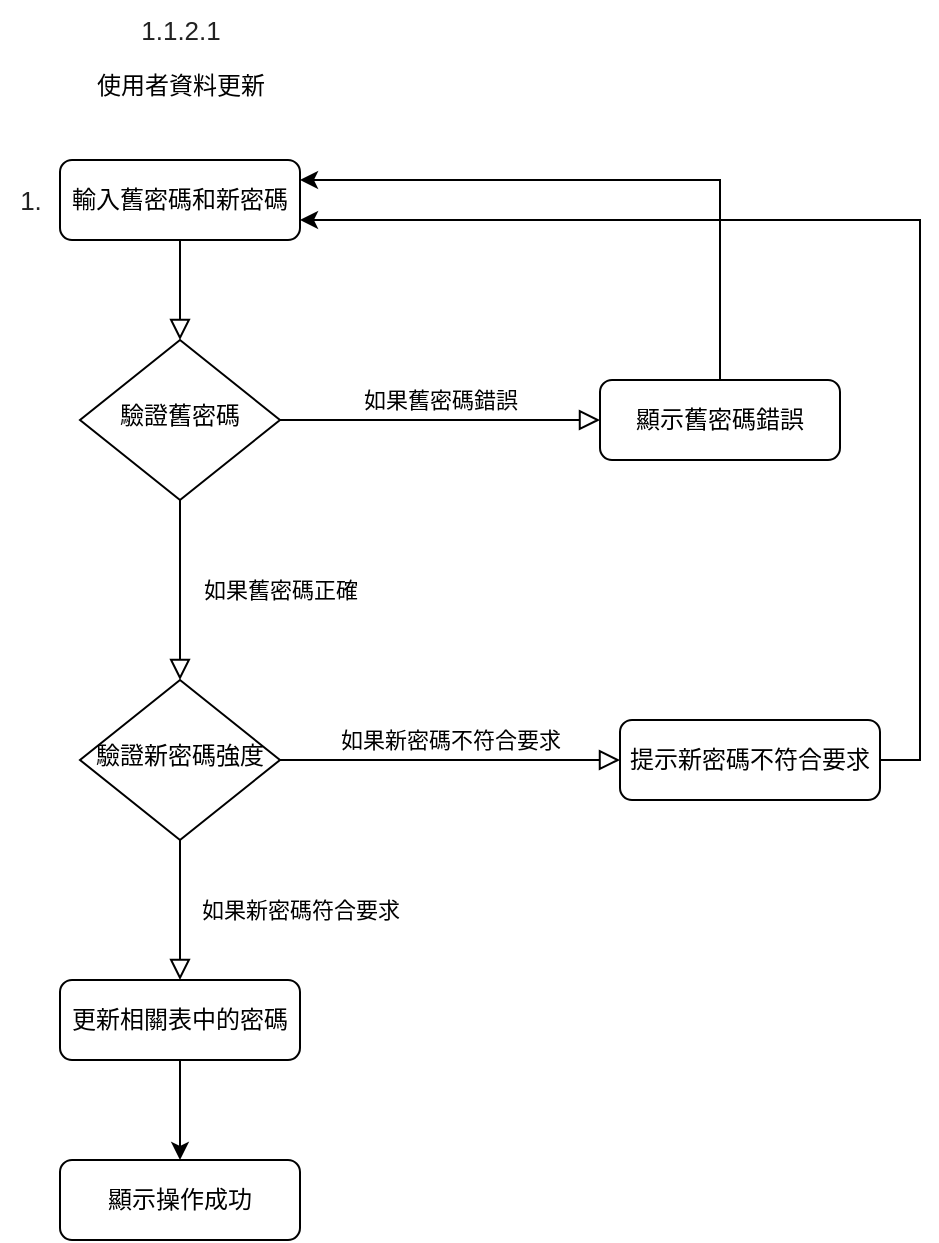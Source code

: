 <mxfile version="24.8.4">
  <diagram id="C5RBs43oDa-KdzZeNtuy" name="Page-1">
    <mxGraphModel dx="1050" dy="530" grid="1" gridSize="10" guides="1" tooltips="1" connect="1" arrows="1" fold="1" page="1" pageScale="1" pageWidth="827" pageHeight="1169" math="0" shadow="0">
      <root>
        <mxCell id="WIyWlLk6GJQsqaUBKTNV-0" />
        <mxCell id="WIyWlLk6GJQsqaUBKTNV-1" parent="WIyWlLk6GJQsqaUBKTNV-0" />
        <mxCell id="F9Ildbgf70X3Ld--jkcQ-0" value="" style="rounded=0;html=1;jettySize=auto;orthogonalLoop=1;fontSize=11;endArrow=block;endFill=0;endSize=8;strokeWidth=1;shadow=0;labelBackgroundColor=none;edgeStyle=orthogonalEdgeStyle;" parent="WIyWlLk6GJQsqaUBKTNV-1" source="F9Ildbgf70X3Ld--jkcQ-1" target="F9Ildbgf70X3Ld--jkcQ-4" edge="1">
          <mxGeometry relative="1" as="geometry" />
        </mxCell>
        <mxCell id="F9Ildbgf70X3Ld--jkcQ-1" value="輸入舊密碼和新密碼" style="rounded=1;whiteSpace=wrap;html=1;fontSize=12;glass=0;strokeWidth=1;shadow=0;" parent="WIyWlLk6GJQsqaUBKTNV-1" vertex="1">
          <mxGeometry x="160" y="80" width="120" height="40" as="geometry" />
        </mxCell>
        <mxCell id="F9Ildbgf70X3Ld--jkcQ-2" value="如果舊密碼正確" style="rounded=0;html=1;jettySize=auto;orthogonalLoop=1;fontSize=11;endArrow=block;endFill=0;endSize=8;strokeWidth=1;shadow=0;labelBackgroundColor=none;edgeStyle=orthogonalEdgeStyle;" parent="WIyWlLk6GJQsqaUBKTNV-1" source="F9Ildbgf70X3Ld--jkcQ-4" target="F9Ildbgf70X3Ld--jkcQ-9" edge="1">
          <mxGeometry y="50" relative="1" as="geometry">
            <mxPoint as="offset" />
          </mxGeometry>
        </mxCell>
        <mxCell id="F9Ildbgf70X3Ld--jkcQ-3" value="如果舊密碼錯誤" style="edgeStyle=orthogonalEdgeStyle;rounded=0;html=1;jettySize=auto;orthogonalLoop=1;fontSize=11;endArrow=block;endFill=0;endSize=8;strokeWidth=1;shadow=0;labelBackgroundColor=none;" parent="WIyWlLk6GJQsqaUBKTNV-1" source="F9Ildbgf70X3Ld--jkcQ-4" target="F9Ildbgf70X3Ld--jkcQ-6" edge="1">
          <mxGeometry y="10" relative="1" as="geometry">
            <mxPoint as="offset" />
          </mxGeometry>
        </mxCell>
        <mxCell id="F9Ildbgf70X3Ld--jkcQ-4" value="驗證舊密碼" style="rhombus;whiteSpace=wrap;html=1;shadow=0;fontFamily=Helvetica;fontSize=12;align=center;strokeWidth=1;spacing=6;spacingTop=-4;" parent="WIyWlLk6GJQsqaUBKTNV-1" vertex="1">
          <mxGeometry x="170" y="170" width="100" height="80" as="geometry" />
        </mxCell>
        <mxCell id="F9Ildbgf70X3Ld--jkcQ-5" style="edgeStyle=orthogonalEdgeStyle;rounded=0;orthogonalLoop=1;jettySize=auto;html=1;exitX=0.5;exitY=0;exitDx=0;exitDy=0;entryX=1;entryY=0.25;entryDx=0;entryDy=0;" parent="WIyWlLk6GJQsqaUBKTNV-1" source="F9Ildbgf70X3Ld--jkcQ-6" target="F9Ildbgf70X3Ld--jkcQ-1" edge="1">
          <mxGeometry relative="1" as="geometry" />
        </mxCell>
        <mxCell id="F9Ildbgf70X3Ld--jkcQ-6" value="顯示舊密碼錯誤" style="rounded=1;whiteSpace=wrap;html=1;fontSize=12;glass=0;strokeWidth=1;shadow=0;" parent="WIyWlLk6GJQsqaUBKTNV-1" vertex="1">
          <mxGeometry x="430" y="190" width="120" height="40" as="geometry" />
        </mxCell>
        <mxCell id="F9Ildbgf70X3Ld--jkcQ-7" value="如果新密碼&lt;span style=&quot;background-color: initial;&quot;&gt;符合要求&lt;/span&gt;" style="rounded=0;html=1;jettySize=auto;orthogonalLoop=1;fontSize=11;endArrow=block;endFill=0;endSize=8;strokeWidth=1;shadow=0;labelBackgroundColor=none;edgeStyle=orthogonalEdgeStyle;" parent="WIyWlLk6GJQsqaUBKTNV-1" source="F9Ildbgf70X3Ld--jkcQ-9" target="F9Ildbgf70X3Ld--jkcQ-11" edge="1">
          <mxGeometry y="60" relative="1" as="geometry">
            <mxPoint as="offset" />
          </mxGeometry>
        </mxCell>
        <mxCell id="F9Ildbgf70X3Ld--jkcQ-8" value="如果新密碼不符合要求" style="edgeStyle=orthogonalEdgeStyle;rounded=0;html=1;jettySize=auto;orthogonalLoop=1;fontSize=11;endArrow=block;endFill=0;endSize=8;strokeWidth=1;shadow=0;labelBackgroundColor=none;" parent="WIyWlLk6GJQsqaUBKTNV-1" source="F9Ildbgf70X3Ld--jkcQ-9" target="F9Ildbgf70X3Ld--jkcQ-13" edge="1">
          <mxGeometry y="10" relative="1" as="geometry">
            <mxPoint as="offset" />
          </mxGeometry>
        </mxCell>
        <mxCell id="F9Ildbgf70X3Ld--jkcQ-9" value="驗證新密碼強度" style="rhombus;whiteSpace=wrap;html=1;shadow=0;fontFamily=Helvetica;fontSize=12;align=center;strokeWidth=1;spacing=6;spacingTop=-4;" parent="WIyWlLk6GJQsqaUBKTNV-1" vertex="1">
          <mxGeometry x="170" y="340" width="100" height="80" as="geometry" />
        </mxCell>
        <mxCell id="F9Ildbgf70X3Ld--jkcQ-10" value="" style="edgeStyle=orthogonalEdgeStyle;rounded=0;orthogonalLoop=1;jettySize=auto;html=1;" parent="WIyWlLk6GJQsqaUBKTNV-1" source="F9Ildbgf70X3Ld--jkcQ-11" target="F9Ildbgf70X3Ld--jkcQ-15" edge="1">
          <mxGeometry relative="1" as="geometry" />
        </mxCell>
        <mxCell id="F9Ildbgf70X3Ld--jkcQ-11" value="更新相關表中的密碼" style="rounded=1;whiteSpace=wrap;html=1;fontSize=12;glass=0;strokeWidth=1;shadow=0;" parent="WIyWlLk6GJQsqaUBKTNV-1" vertex="1">
          <mxGeometry x="160" y="490" width="120" height="40" as="geometry" />
        </mxCell>
        <mxCell id="F9Ildbgf70X3Ld--jkcQ-12" style="edgeStyle=orthogonalEdgeStyle;rounded=0;orthogonalLoop=1;jettySize=auto;html=1;exitX=1;exitY=0.5;exitDx=0;exitDy=0;entryX=1;entryY=0.75;entryDx=0;entryDy=0;" parent="WIyWlLk6GJQsqaUBKTNV-1" source="F9Ildbgf70X3Ld--jkcQ-13" target="F9Ildbgf70X3Ld--jkcQ-1" edge="1">
          <mxGeometry relative="1" as="geometry" />
        </mxCell>
        <mxCell id="F9Ildbgf70X3Ld--jkcQ-13" value="提示新密碼不符合要求" style="rounded=1;whiteSpace=wrap;html=1;fontSize=12;glass=0;strokeWidth=1;shadow=0;" parent="WIyWlLk6GJQsqaUBKTNV-1" vertex="1">
          <mxGeometry x="440" y="360" width="130" height="40" as="geometry" />
        </mxCell>
        <mxCell id="F9Ildbgf70X3Ld--jkcQ-14" value="使用者資料更新" style="text;html=1;align=center;verticalAlign=middle;resizable=0;points=[];autosize=1;strokeColor=none;fillColor=none;" parent="WIyWlLk6GJQsqaUBKTNV-1" vertex="1">
          <mxGeometry x="165" y="28" width="110" height="30" as="geometry" />
        </mxCell>
        <mxCell id="F9Ildbgf70X3Ld--jkcQ-15" value="顯示操作成功" style="rounded=1;whiteSpace=wrap;html=1;fontSize=12;glass=0;strokeWidth=1;shadow=0;" parent="WIyWlLk6GJQsqaUBKTNV-1" vertex="1">
          <mxGeometry x="160" y="580" width="120" height="40" as="geometry" />
        </mxCell>
        <mxCell id="X2wNdfPztyHQq7Vox85a-0" value="&lt;span style=&quot;color: rgb(34, 34, 34); font-family: Arial, Helvetica, sans-serif; font-size: small; text-align: start; text-wrap-mode: wrap; background-color: rgb(255, 255, 255);&quot;&gt;1.1.2.1&lt;/span&gt;" style="text;html=1;align=center;verticalAlign=middle;resizable=0;points=[];autosize=1;strokeColor=none;fillColor=none;" vertex="1" parent="WIyWlLk6GJQsqaUBKTNV-1">
          <mxGeometry x="190" width="60" height="30" as="geometry" />
        </mxCell>
        <mxCell id="X2wNdfPztyHQq7Vox85a-1" value="&lt;span style=&quot;color: rgb(34, 34, 34); font-family: Arial, Helvetica, sans-serif; font-size: small; text-align: start; text-wrap-mode: wrap; background-color: rgb(255, 255, 255);&quot;&gt;1.&lt;/span&gt;" style="text;html=1;align=center;verticalAlign=middle;resizable=0;points=[];autosize=1;strokeColor=none;fillColor=none;" vertex="1" parent="WIyWlLk6GJQsqaUBKTNV-1">
          <mxGeometry x="130" y="85" width="30" height="30" as="geometry" />
        </mxCell>
      </root>
    </mxGraphModel>
  </diagram>
</mxfile>
